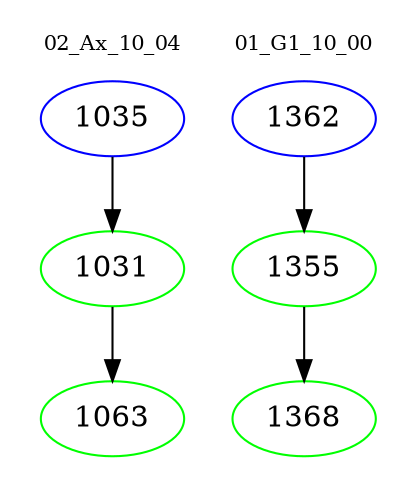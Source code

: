 digraph{
subgraph cluster_0 {
color = white
label = "02_Ax_10_04";
fontsize=10;
T0_1035 [label="1035", color="blue"]
T0_1035 -> T0_1031 [color="black"]
T0_1031 [label="1031", color="green"]
T0_1031 -> T0_1063 [color="black"]
T0_1063 [label="1063", color="green"]
}
subgraph cluster_1 {
color = white
label = "01_G1_10_00";
fontsize=10;
T1_1362 [label="1362", color="blue"]
T1_1362 -> T1_1355 [color="black"]
T1_1355 [label="1355", color="green"]
T1_1355 -> T1_1368 [color="black"]
T1_1368 [label="1368", color="green"]
}
}
